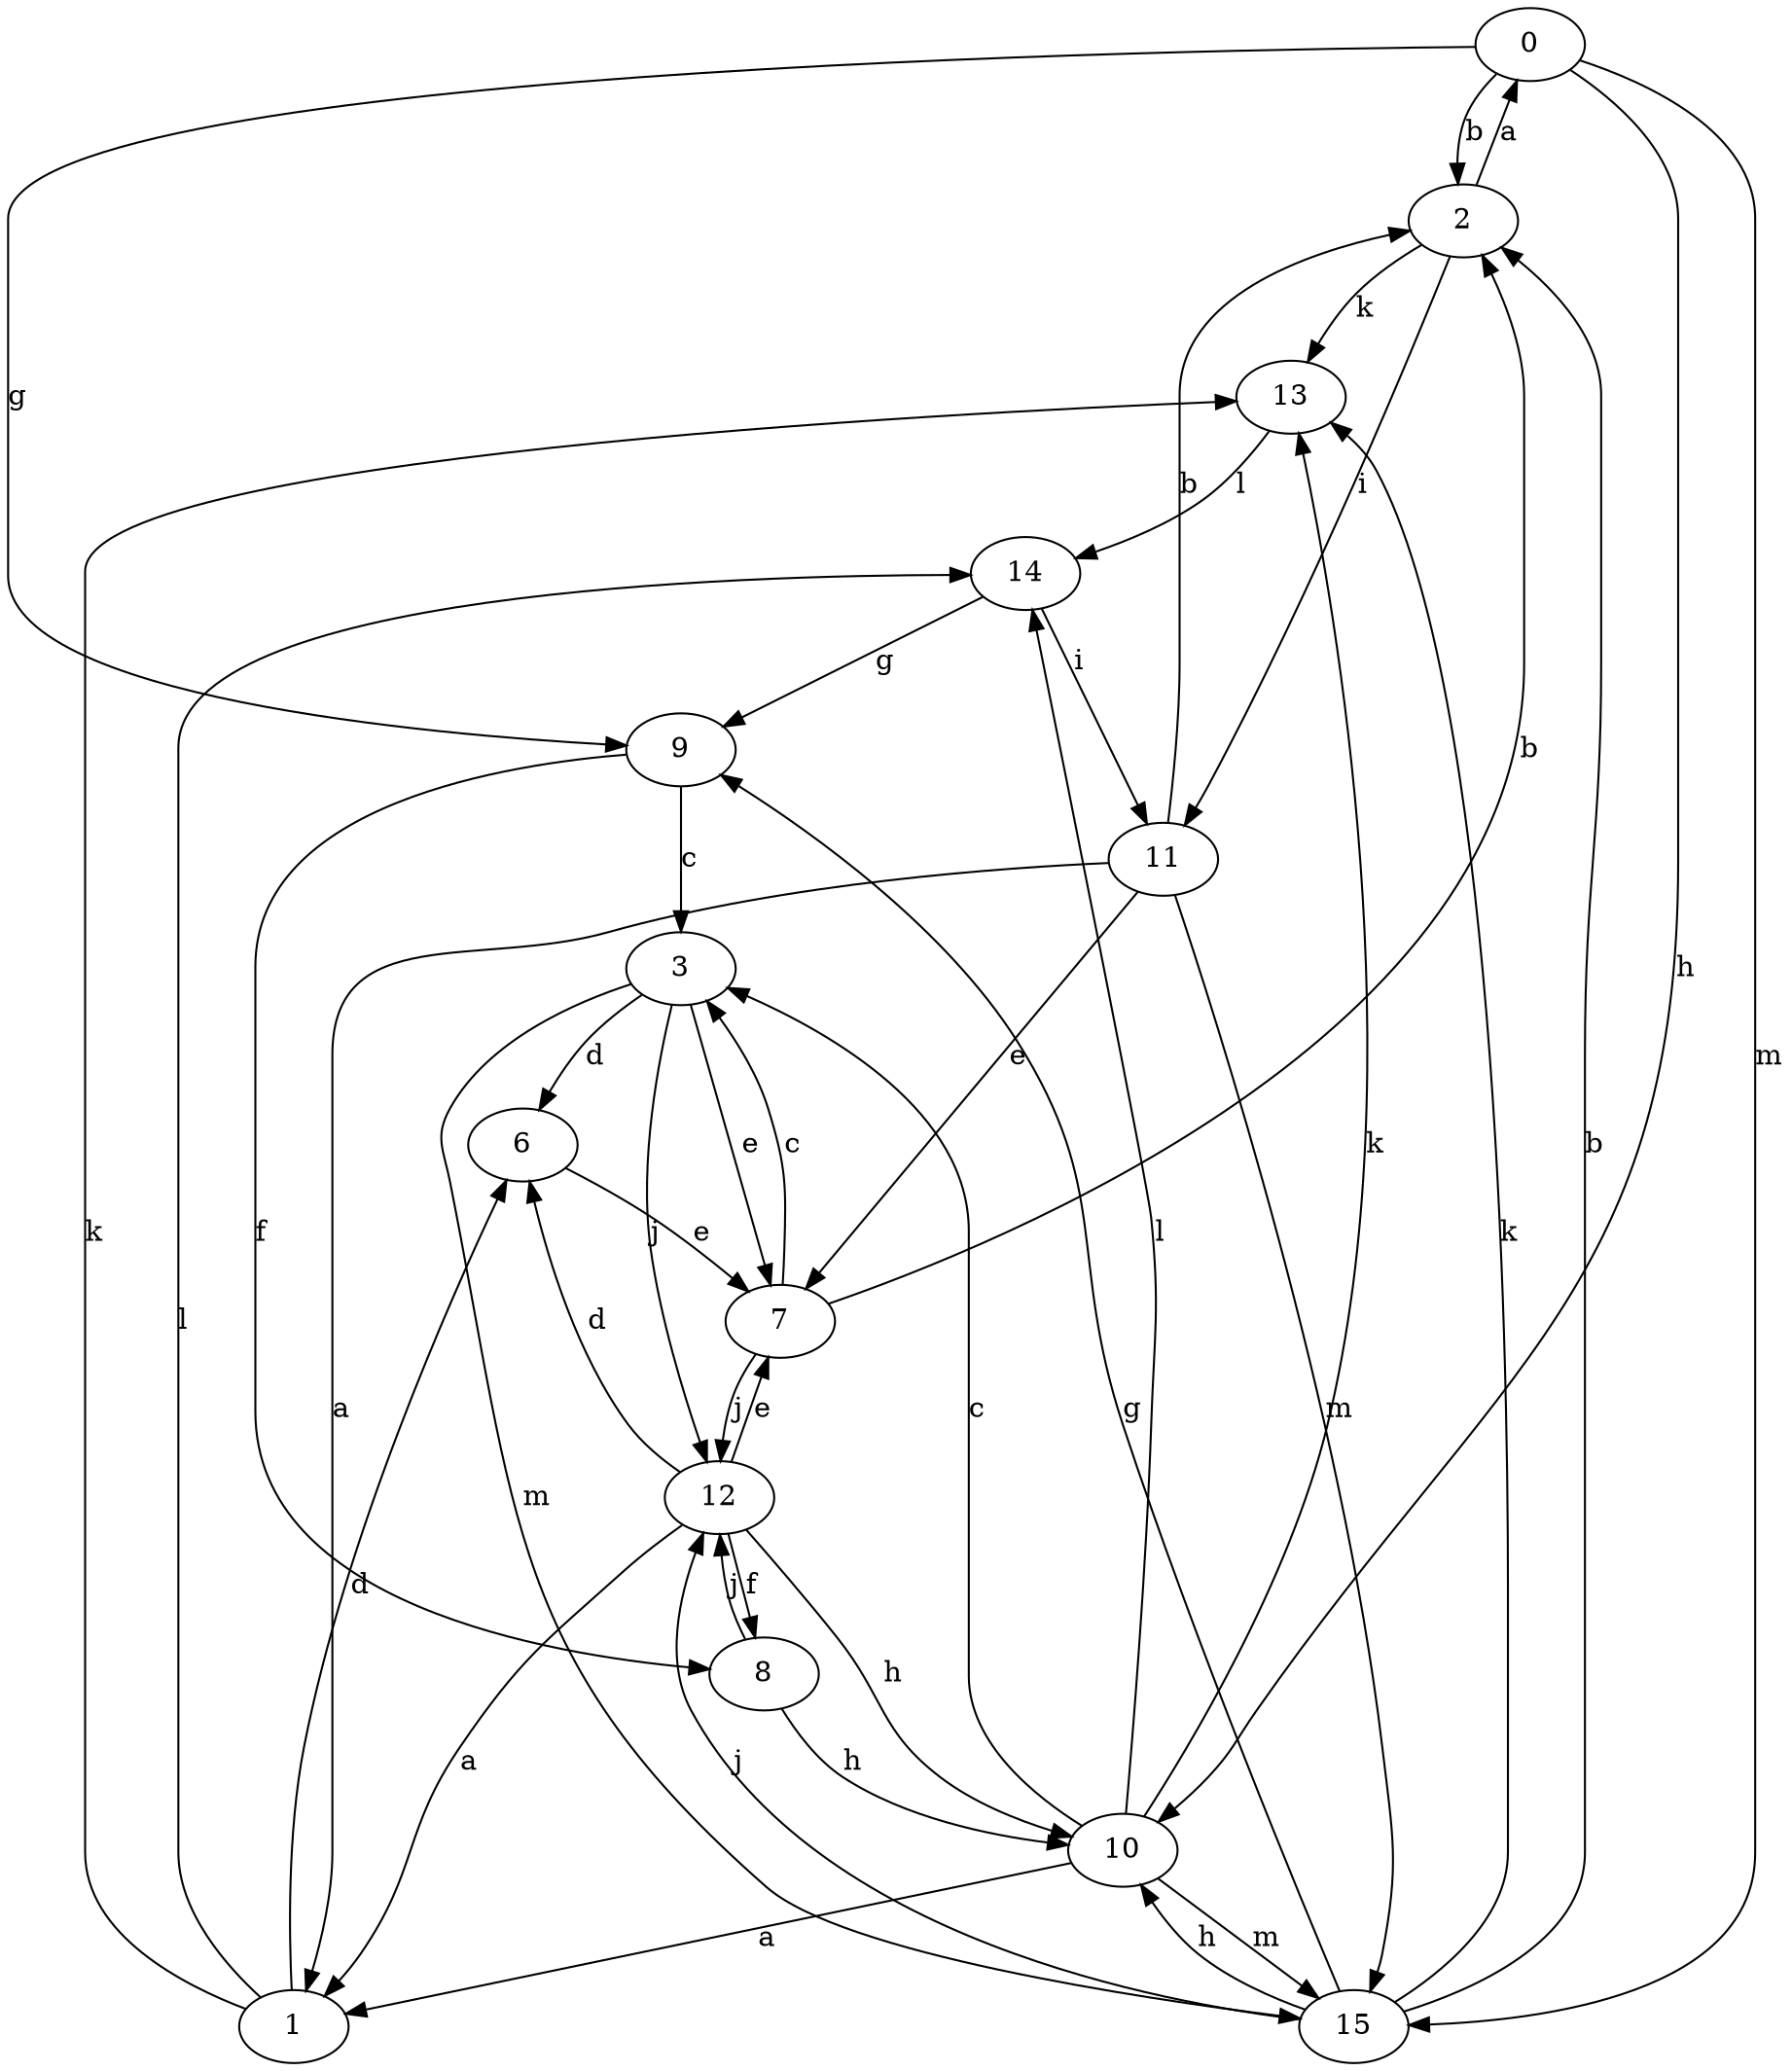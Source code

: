 strict digraph  {
0;
1;
2;
3;
6;
7;
8;
9;
10;
11;
12;
13;
14;
15;
0 -> 2  [label=b];
0 -> 9  [label=g];
0 -> 10  [label=h];
0 -> 15  [label=m];
1 -> 6  [label=d];
1 -> 13  [label=k];
1 -> 14  [label=l];
2 -> 0  [label=a];
2 -> 11  [label=i];
2 -> 13  [label=k];
3 -> 6  [label=d];
3 -> 7  [label=e];
3 -> 12  [label=j];
3 -> 15  [label=m];
6 -> 7  [label=e];
7 -> 2  [label=b];
7 -> 3  [label=c];
7 -> 12  [label=j];
8 -> 10  [label=h];
8 -> 12  [label=j];
9 -> 3  [label=c];
9 -> 8  [label=f];
10 -> 1  [label=a];
10 -> 3  [label=c];
10 -> 13  [label=k];
10 -> 14  [label=l];
10 -> 15  [label=m];
11 -> 1  [label=a];
11 -> 2  [label=b];
11 -> 7  [label=e];
11 -> 15  [label=m];
12 -> 1  [label=a];
12 -> 6  [label=d];
12 -> 7  [label=e];
12 -> 8  [label=f];
12 -> 10  [label=h];
13 -> 14  [label=l];
14 -> 9  [label=g];
14 -> 11  [label=i];
15 -> 2  [label=b];
15 -> 9  [label=g];
15 -> 10  [label=h];
15 -> 12  [label=j];
15 -> 13  [label=k];
}
